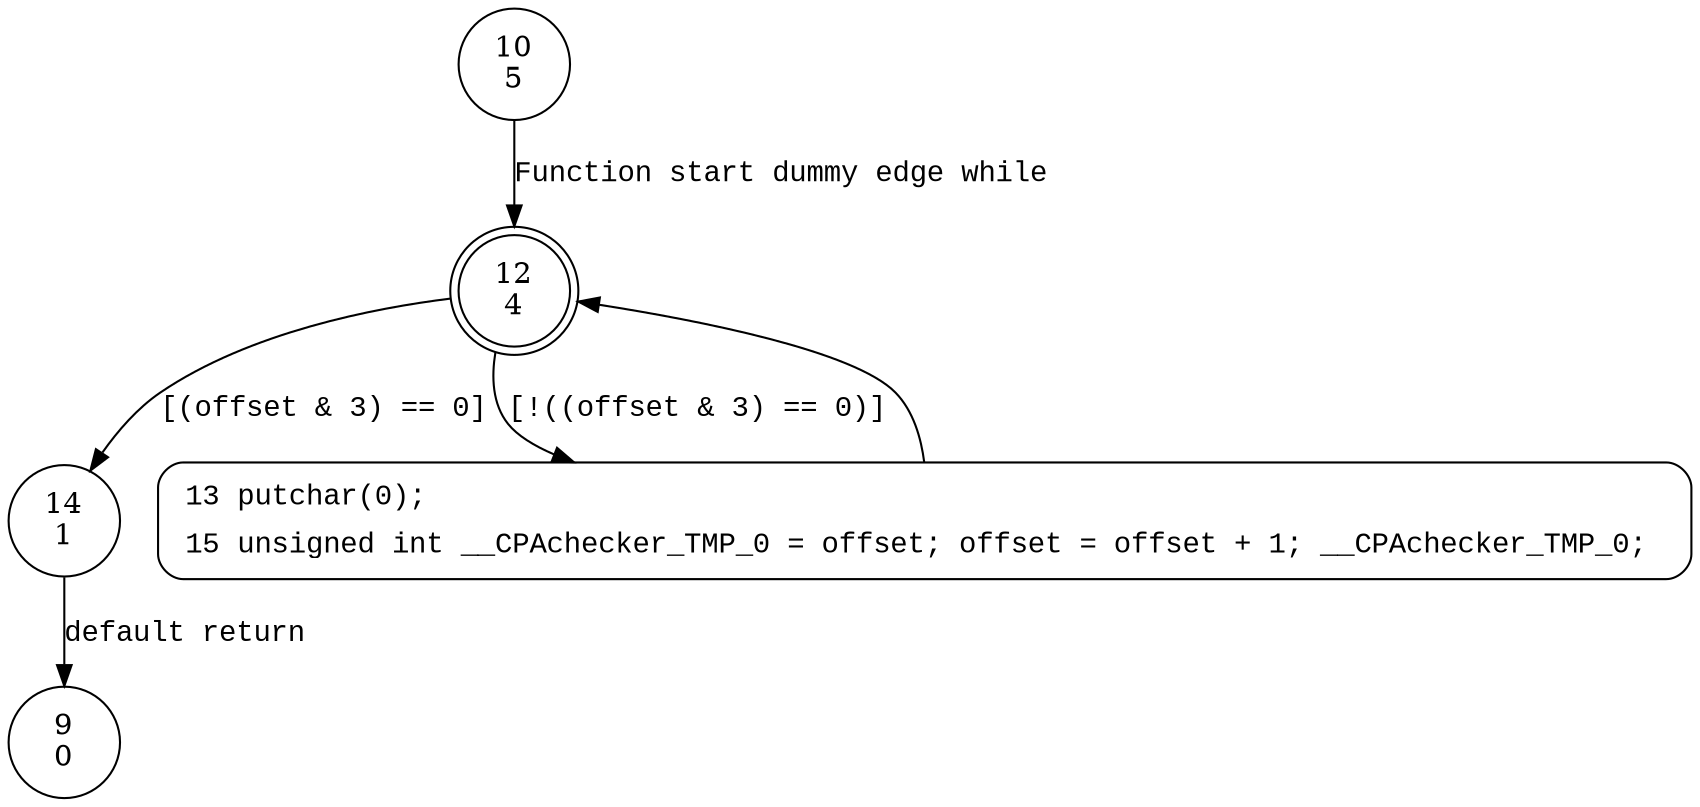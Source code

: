 digraph push_pad {
10 [shape="circle" label="10\n5"]
12 [shape="doublecircle" label="12\n4"]
14 [shape="circle" label="14\n1"]
13 [shape="circle" label="13\n3"]
9 [shape="circle" label="9\n0"]
13 [style="filled,bold" penwidth="1" fillcolor="white" fontname="Courier New" shape="Mrecord" label=<<table border="0" cellborder="0" cellpadding="3" bgcolor="white"><tr><td align="right">13</td><td align="left">putchar(0);</td></tr><tr><td align="right">15</td><td align="left">unsigned int __CPAchecker_TMP_0 = offset; offset = offset + 1; __CPAchecker_TMP_0; </td></tr></table>>]
13 -> 12[label=""]
10 -> 12 [label="Function start dummy edge while" fontname="Courier New"]
12 -> 14 [label="[(offset & 3) == 0]" fontname="Courier New"]
12 -> 13 [label="[!((offset & 3) == 0)]" fontname="Courier New"]
14 -> 9 [label="default return" fontname="Courier New"]
}